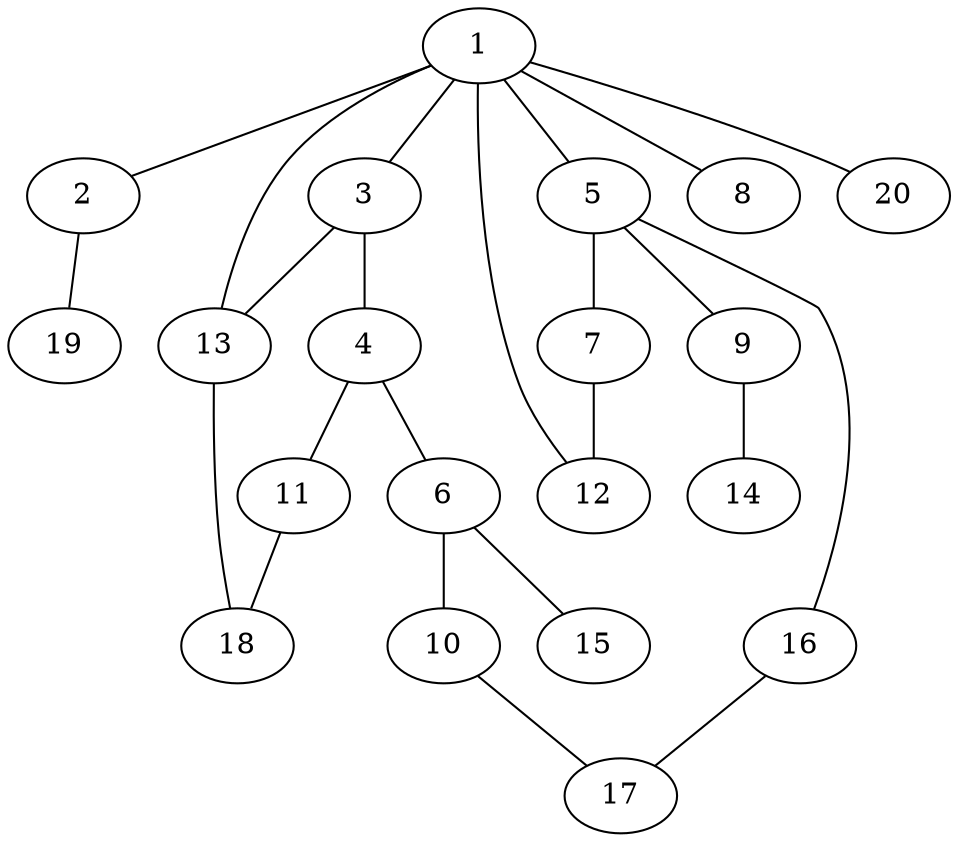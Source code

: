 graph graphname {1--2
1--3
1--5
1--8
1--12
1--13
1--20
2--19
3--4
3--13
4--6
4--11
5--7
5--9
5--16
6--10
6--15
7--12
9--14
10--17
11--18
13--18
16--17
}